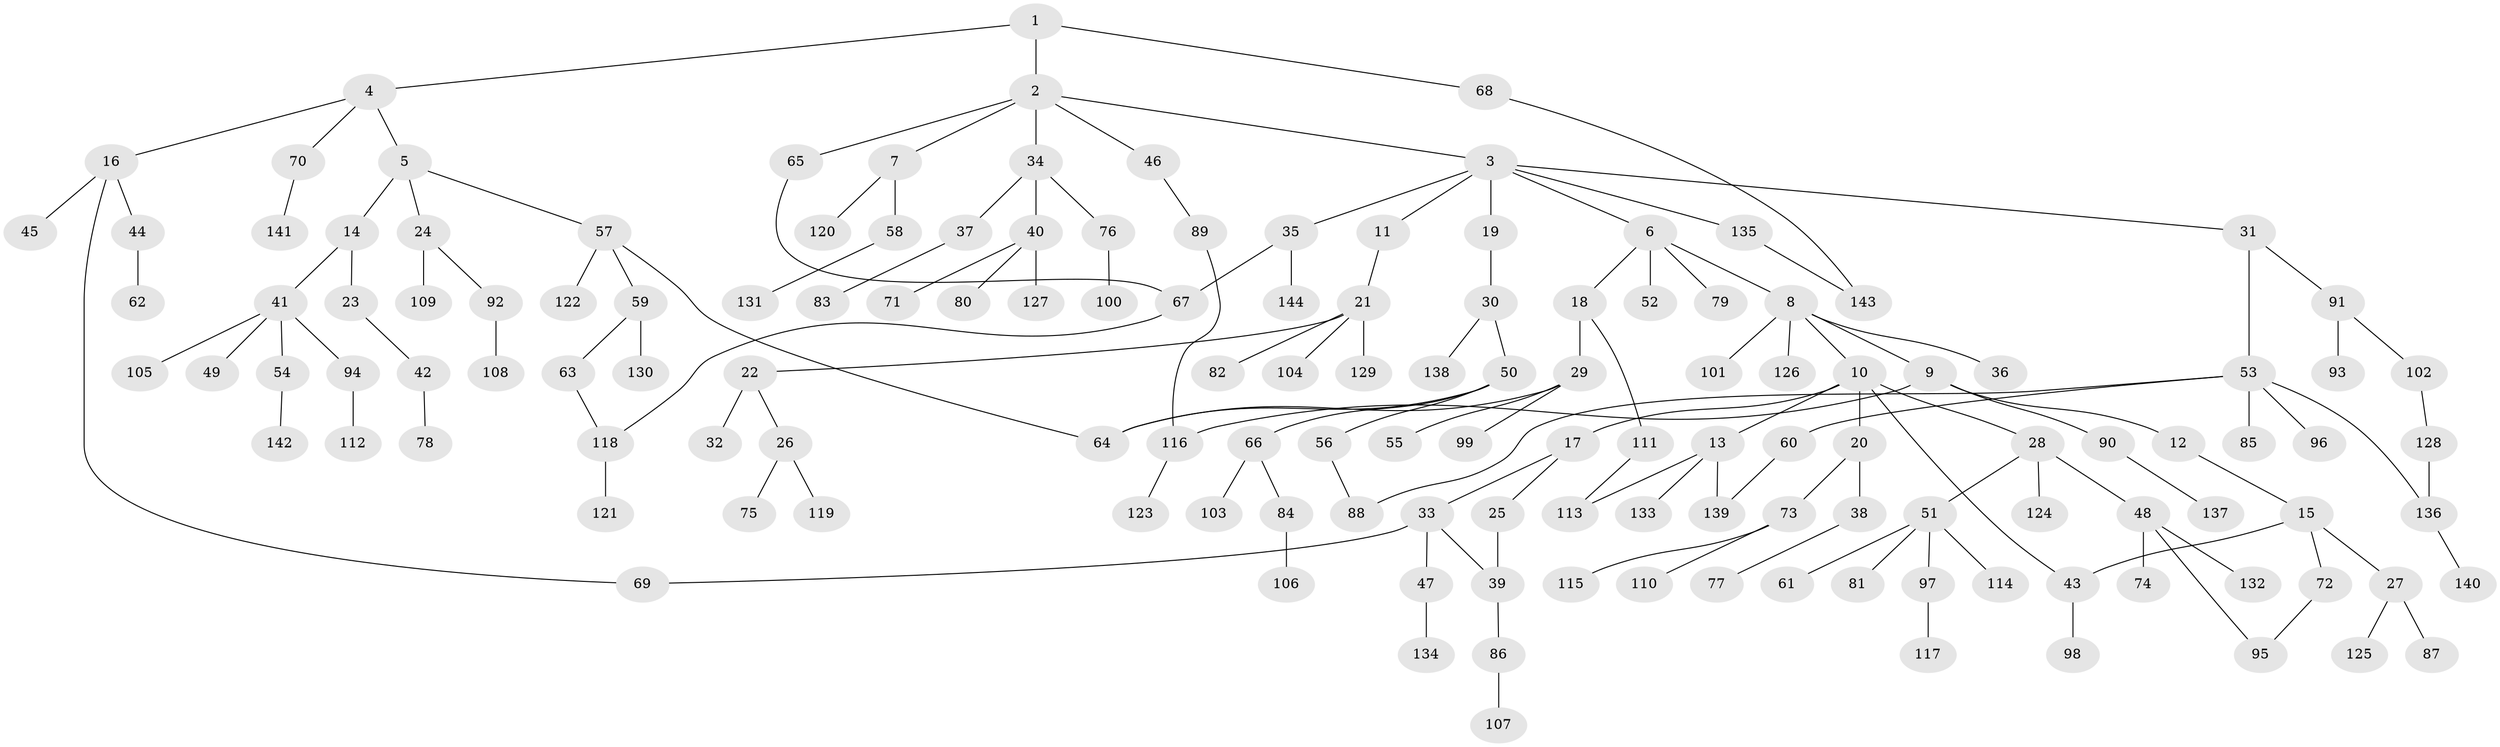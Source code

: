 // coarse degree distribution, {7: 0.013888888888888888, 9: 0.027777777777777776, 1: 0.5833333333333334, 2: 0.25, 6: 0.013888888888888888, 8: 0.027777777777777776, 4: 0.041666666666666664, 5: 0.027777777777777776, 11: 0.013888888888888888}
// Generated by graph-tools (version 1.1) at 2025/44/03/04/25 21:44:23]
// undirected, 144 vertices, 157 edges
graph export_dot {
graph [start="1"]
  node [color=gray90,style=filled];
  1;
  2;
  3;
  4;
  5;
  6;
  7;
  8;
  9;
  10;
  11;
  12;
  13;
  14;
  15;
  16;
  17;
  18;
  19;
  20;
  21;
  22;
  23;
  24;
  25;
  26;
  27;
  28;
  29;
  30;
  31;
  32;
  33;
  34;
  35;
  36;
  37;
  38;
  39;
  40;
  41;
  42;
  43;
  44;
  45;
  46;
  47;
  48;
  49;
  50;
  51;
  52;
  53;
  54;
  55;
  56;
  57;
  58;
  59;
  60;
  61;
  62;
  63;
  64;
  65;
  66;
  67;
  68;
  69;
  70;
  71;
  72;
  73;
  74;
  75;
  76;
  77;
  78;
  79;
  80;
  81;
  82;
  83;
  84;
  85;
  86;
  87;
  88;
  89;
  90;
  91;
  92;
  93;
  94;
  95;
  96;
  97;
  98;
  99;
  100;
  101;
  102;
  103;
  104;
  105;
  106;
  107;
  108;
  109;
  110;
  111;
  112;
  113;
  114;
  115;
  116;
  117;
  118;
  119;
  120;
  121;
  122;
  123;
  124;
  125;
  126;
  127;
  128;
  129;
  130;
  131;
  132;
  133;
  134;
  135;
  136;
  137;
  138;
  139;
  140;
  141;
  142;
  143;
  144;
  1 -- 2;
  1 -- 4;
  1 -- 68;
  2 -- 3;
  2 -- 7;
  2 -- 34;
  2 -- 46;
  2 -- 65;
  3 -- 6;
  3 -- 11;
  3 -- 19;
  3 -- 31;
  3 -- 35;
  3 -- 135;
  4 -- 5;
  4 -- 16;
  4 -- 70;
  5 -- 14;
  5 -- 24;
  5 -- 57;
  6 -- 8;
  6 -- 18;
  6 -- 52;
  6 -- 79;
  7 -- 58;
  7 -- 120;
  8 -- 9;
  8 -- 10;
  8 -- 36;
  8 -- 101;
  8 -- 126;
  9 -- 12;
  9 -- 90;
  9 -- 116;
  10 -- 13;
  10 -- 17;
  10 -- 20;
  10 -- 28;
  10 -- 43;
  11 -- 21;
  12 -- 15;
  13 -- 113;
  13 -- 133;
  13 -- 139;
  14 -- 23;
  14 -- 41;
  15 -- 27;
  15 -- 43;
  15 -- 72;
  16 -- 44;
  16 -- 45;
  16 -- 69;
  17 -- 25;
  17 -- 33;
  18 -- 29;
  18 -- 111;
  19 -- 30;
  20 -- 38;
  20 -- 73;
  21 -- 22;
  21 -- 82;
  21 -- 104;
  21 -- 129;
  22 -- 26;
  22 -- 32;
  23 -- 42;
  24 -- 92;
  24 -- 109;
  25 -- 39;
  26 -- 75;
  26 -- 119;
  27 -- 87;
  27 -- 125;
  28 -- 48;
  28 -- 51;
  28 -- 124;
  29 -- 55;
  29 -- 64;
  29 -- 99;
  30 -- 50;
  30 -- 138;
  31 -- 53;
  31 -- 91;
  33 -- 39;
  33 -- 47;
  33 -- 69;
  34 -- 37;
  34 -- 40;
  34 -- 76;
  35 -- 67;
  35 -- 144;
  37 -- 83;
  38 -- 77;
  39 -- 86;
  40 -- 71;
  40 -- 80;
  40 -- 127;
  41 -- 49;
  41 -- 54;
  41 -- 94;
  41 -- 105;
  42 -- 78;
  43 -- 98;
  44 -- 62;
  46 -- 89;
  47 -- 134;
  48 -- 74;
  48 -- 132;
  48 -- 95;
  50 -- 56;
  50 -- 66;
  50 -- 64;
  51 -- 61;
  51 -- 81;
  51 -- 97;
  51 -- 114;
  53 -- 60;
  53 -- 85;
  53 -- 96;
  53 -- 88;
  53 -- 136;
  54 -- 142;
  56 -- 88;
  57 -- 59;
  57 -- 122;
  57 -- 64;
  58 -- 131;
  59 -- 63;
  59 -- 130;
  60 -- 139;
  63 -- 118;
  65 -- 67;
  66 -- 84;
  66 -- 103;
  67 -- 118;
  68 -- 143;
  70 -- 141;
  72 -- 95;
  73 -- 110;
  73 -- 115;
  76 -- 100;
  84 -- 106;
  86 -- 107;
  89 -- 116;
  90 -- 137;
  91 -- 93;
  91 -- 102;
  92 -- 108;
  94 -- 112;
  97 -- 117;
  102 -- 128;
  111 -- 113;
  116 -- 123;
  118 -- 121;
  128 -- 136;
  135 -- 143;
  136 -- 140;
}
